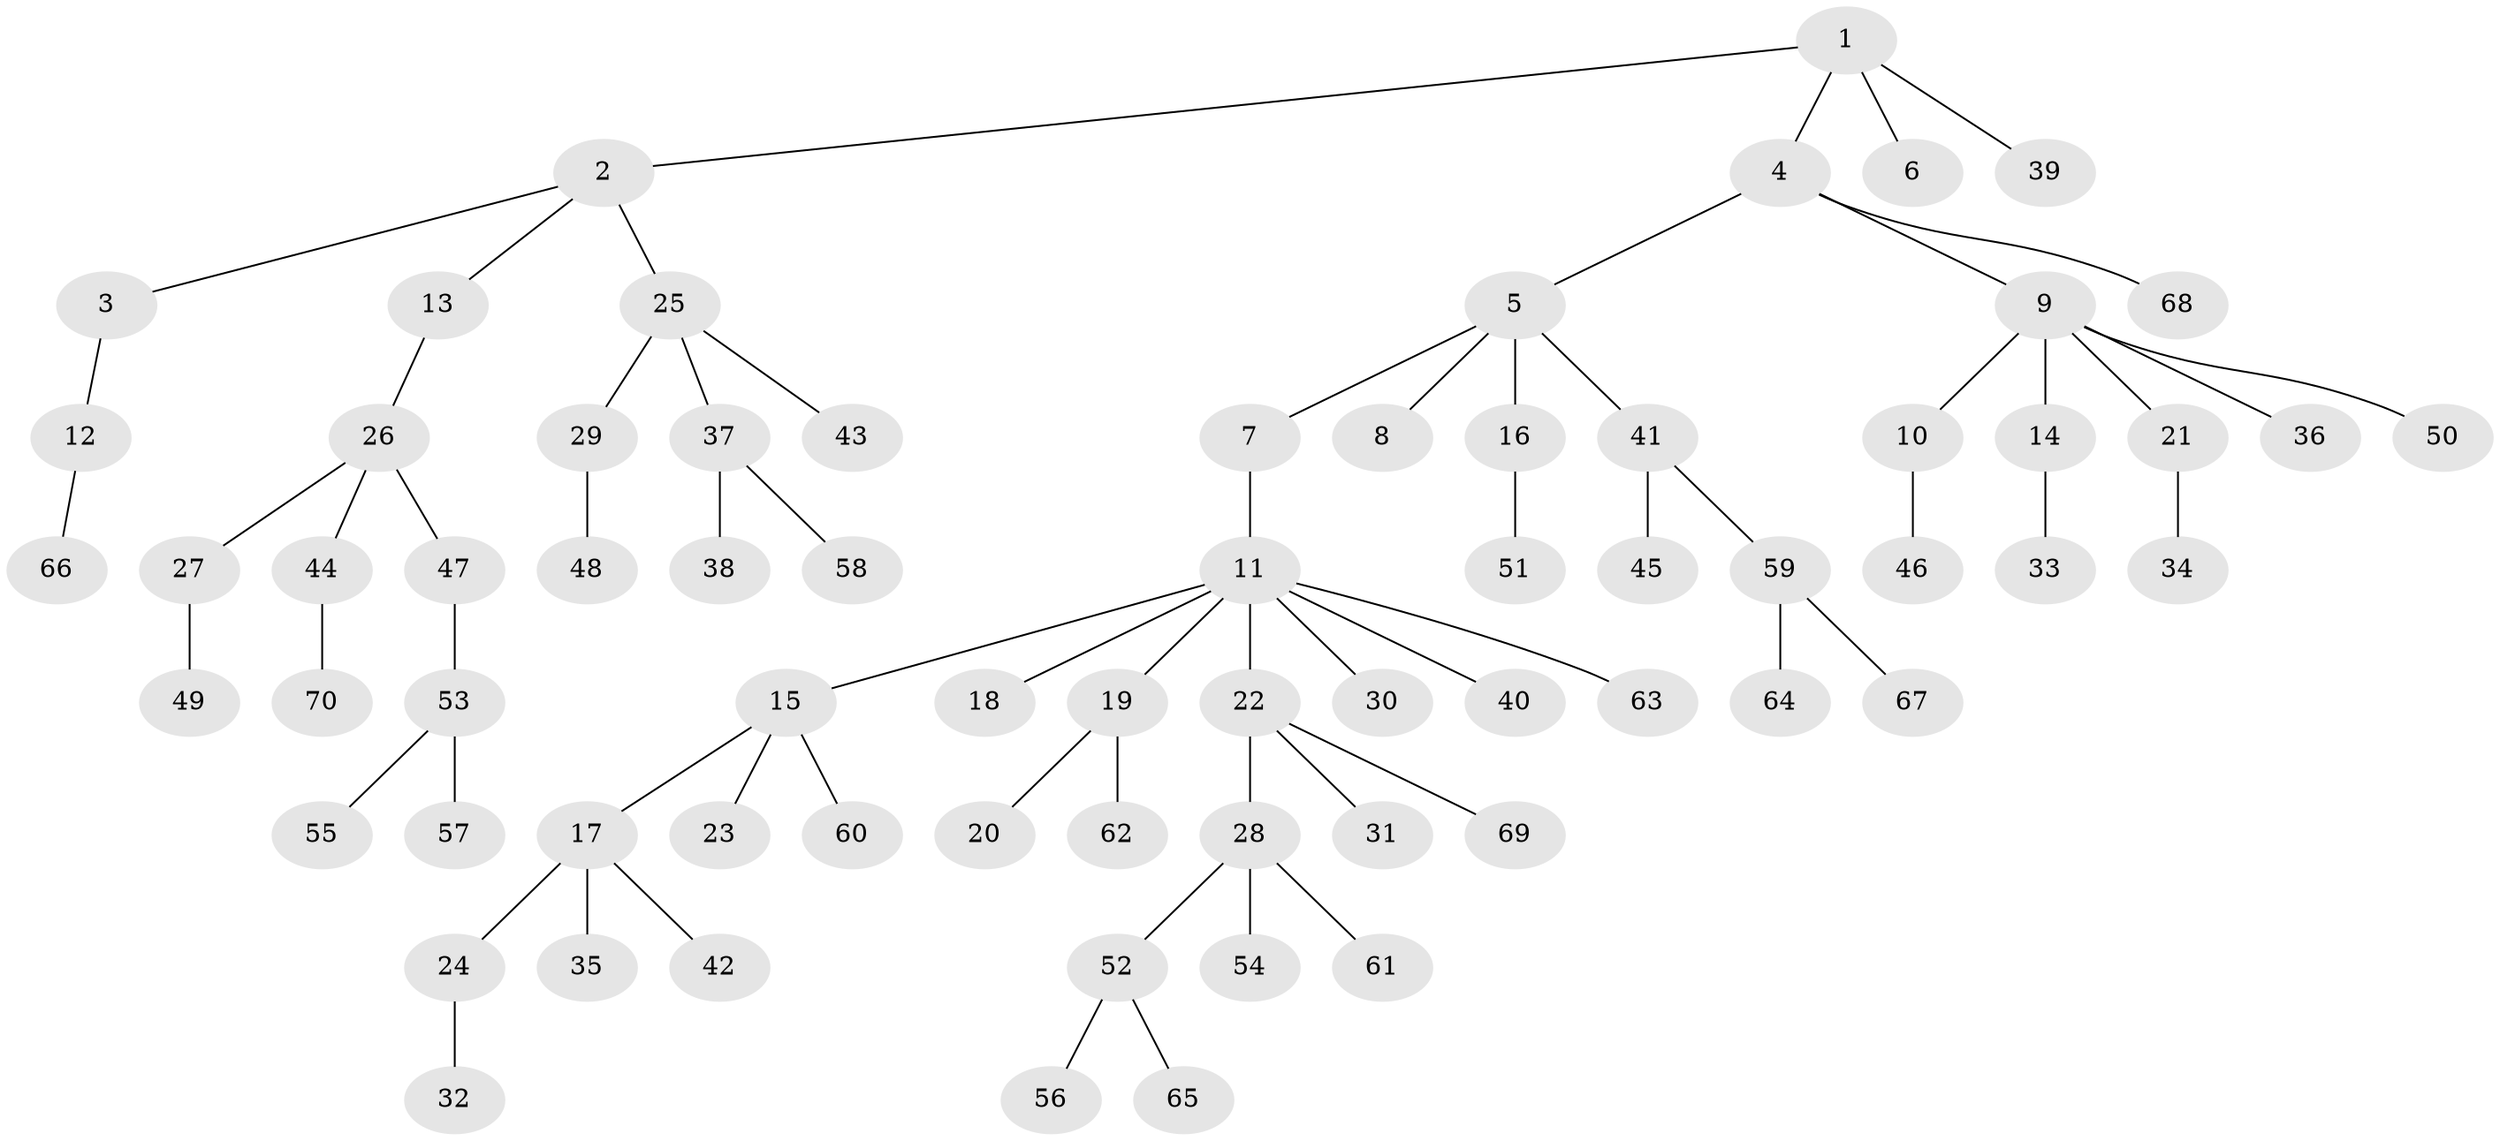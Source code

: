 // Generated by graph-tools (version 1.1) at 2025/11/02/27/25 16:11:26]
// undirected, 70 vertices, 69 edges
graph export_dot {
graph [start="1"]
  node [color=gray90,style=filled];
  1;
  2;
  3;
  4;
  5;
  6;
  7;
  8;
  9;
  10;
  11;
  12;
  13;
  14;
  15;
  16;
  17;
  18;
  19;
  20;
  21;
  22;
  23;
  24;
  25;
  26;
  27;
  28;
  29;
  30;
  31;
  32;
  33;
  34;
  35;
  36;
  37;
  38;
  39;
  40;
  41;
  42;
  43;
  44;
  45;
  46;
  47;
  48;
  49;
  50;
  51;
  52;
  53;
  54;
  55;
  56;
  57;
  58;
  59;
  60;
  61;
  62;
  63;
  64;
  65;
  66;
  67;
  68;
  69;
  70;
  1 -- 2;
  1 -- 4;
  1 -- 6;
  1 -- 39;
  2 -- 3;
  2 -- 13;
  2 -- 25;
  3 -- 12;
  4 -- 5;
  4 -- 9;
  4 -- 68;
  5 -- 7;
  5 -- 8;
  5 -- 16;
  5 -- 41;
  7 -- 11;
  9 -- 10;
  9 -- 14;
  9 -- 21;
  9 -- 36;
  9 -- 50;
  10 -- 46;
  11 -- 15;
  11 -- 18;
  11 -- 19;
  11 -- 22;
  11 -- 30;
  11 -- 40;
  11 -- 63;
  12 -- 66;
  13 -- 26;
  14 -- 33;
  15 -- 17;
  15 -- 23;
  15 -- 60;
  16 -- 51;
  17 -- 24;
  17 -- 35;
  17 -- 42;
  19 -- 20;
  19 -- 62;
  21 -- 34;
  22 -- 28;
  22 -- 31;
  22 -- 69;
  24 -- 32;
  25 -- 29;
  25 -- 37;
  25 -- 43;
  26 -- 27;
  26 -- 44;
  26 -- 47;
  27 -- 49;
  28 -- 52;
  28 -- 54;
  28 -- 61;
  29 -- 48;
  37 -- 38;
  37 -- 58;
  41 -- 45;
  41 -- 59;
  44 -- 70;
  47 -- 53;
  52 -- 56;
  52 -- 65;
  53 -- 55;
  53 -- 57;
  59 -- 64;
  59 -- 67;
}
